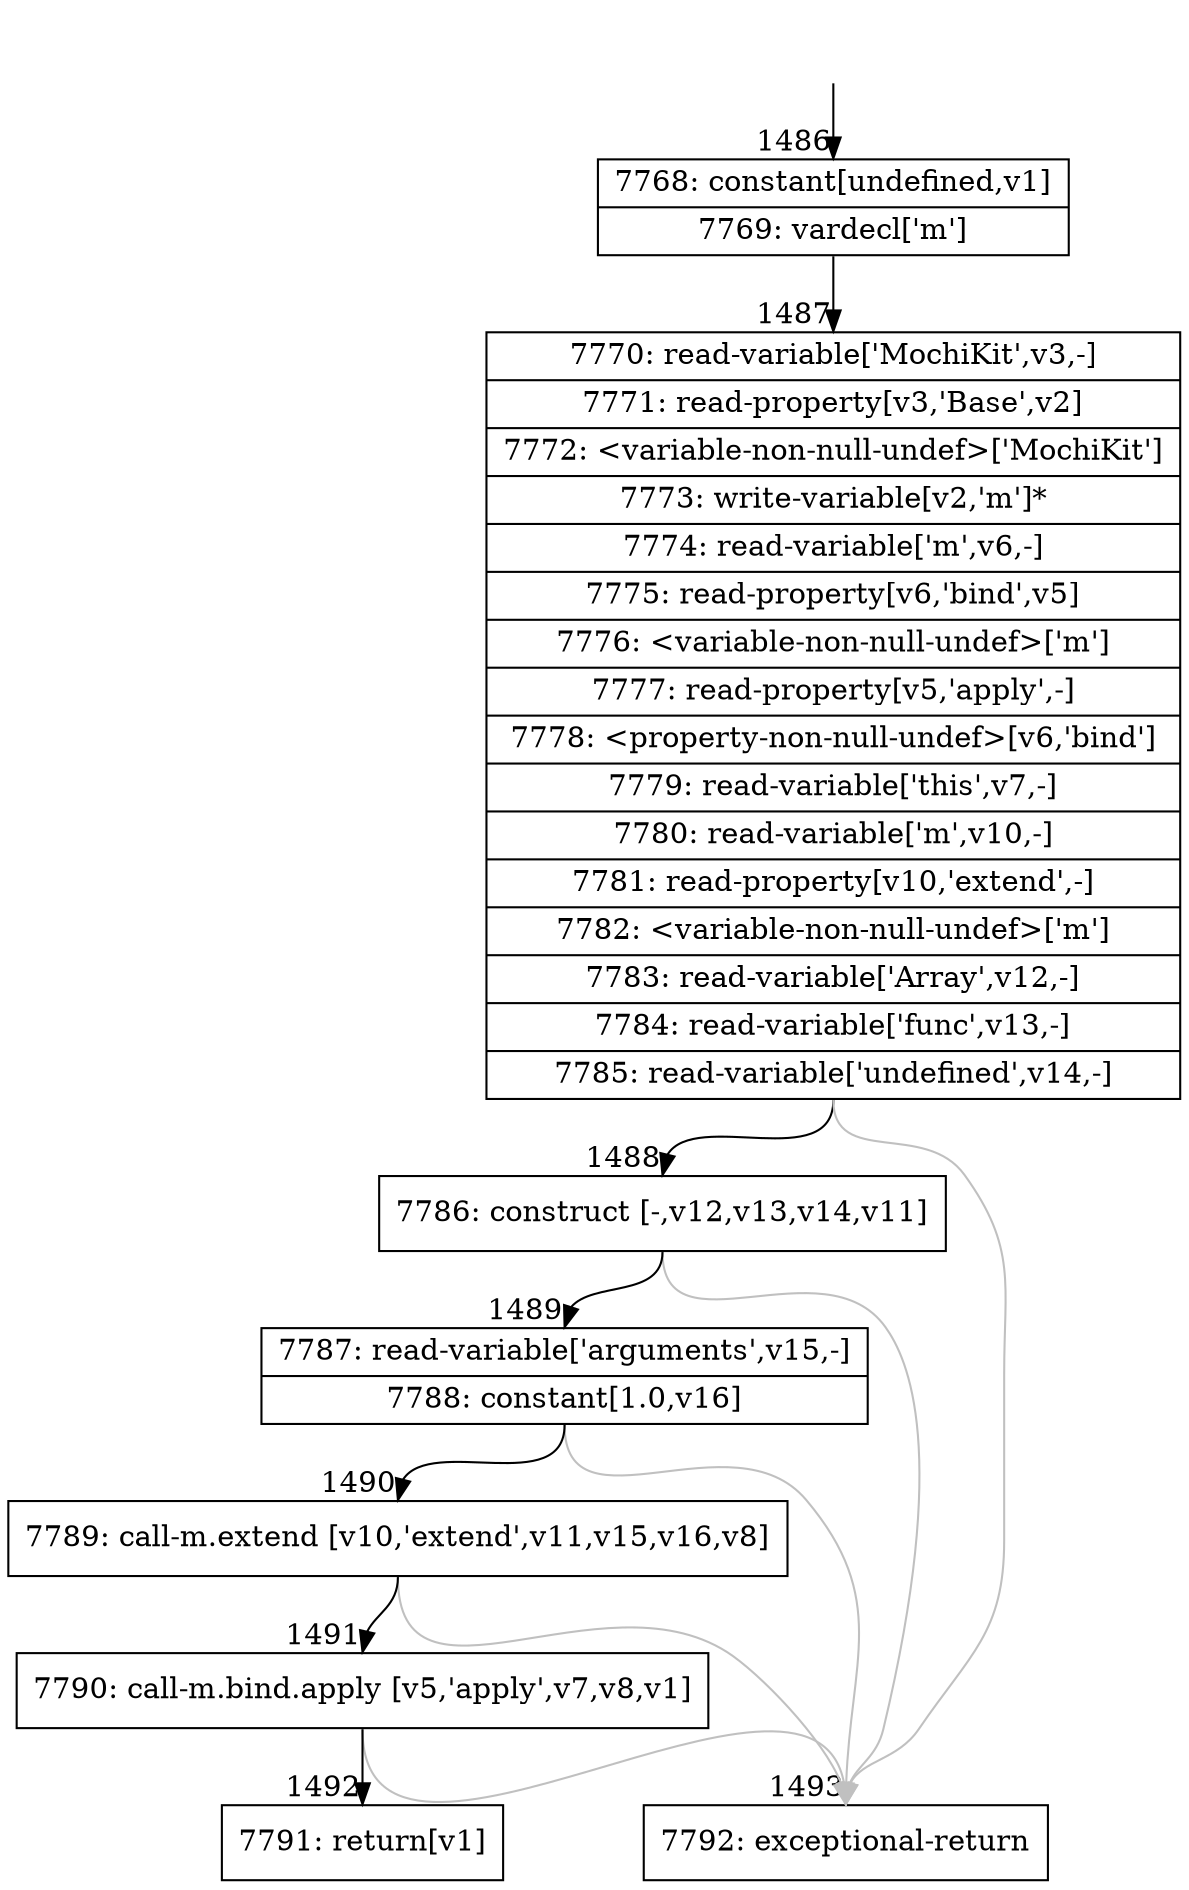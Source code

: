 digraph {
rankdir="TD"
BB_entry102[shape=none,label=""];
BB_entry102 -> BB1486 [tailport=s, headport=n, headlabel="    1486"]
BB1486 [shape=record label="{7768: constant[undefined,v1]|7769: vardecl['m']}" ] 
BB1486 -> BB1487 [tailport=s, headport=n, headlabel="      1487"]
BB1487 [shape=record label="{7770: read-variable['MochiKit',v3,-]|7771: read-property[v3,'Base',v2]|7772: \<variable-non-null-undef\>['MochiKit']|7773: write-variable[v2,'m']*|7774: read-variable['m',v6,-]|7775: read-property[v6,'bind',v5]|7776: \<variable-non-null-undef\>['m']|7777: read-property[v5,'apply',-]|7778: \<property-non-null-undef\>[v6,'bind']|7779: read-variable['this',v7,-]|7780: read-variable['m',v10,-]|7781: read-property[v10,'extend',-]|7782: \<variable-non-null-undef\>['m']|7783: read-variable['Array',v12,-]|7784: read-variable['func',v13,-]|7785: read-variable['undefined',v14,-]}" ] 
BB1487 -> BB1488 [tailport=s, headport=n, headlabel="      1488"]
BB1487 -> BB1493 [tailport=s, headport=n, color=gray, headlabel="      1493"]
BB1488 [shape=record label="{7786: construct [-,v12,v13,v14,v11]}" ] 
BB1488 -> BB1489 [tailport=s, headport=n, headlabel="      1489"]
BB1488 -> BB1493 [tailport=s, headport=n, color=gray]
BB1489 [shape=record label="{7787: read-variable['arguments',v15,-]|7788: constant[1.0,v16]}" ] 
BB1489 -> BB1490 [tailport=s, headport=n, headlabel="      1490"]
BB1489 -> BB1493 [tailport=s, headport=n, color=gray]
BB1490 [shape=record label="{7789: call-m.extend [v10,'extend',v11,v15,v16,v8]}" ] 
BB1490 -> BB1491 [tailport=s, headport=n, headlabel="      1491"]
BB1490 -> BB1493 [tailport=s, headport=n, color=gray]
BB1491 [shape=record label="{7790: call-m.bind.apply [v5,'apply',v7,v8,v1]}" ] 
BB1491 -> BB1492 [tailport=s, headport=n, headlabel="      1492"]
BB1491 -> BB1493 [tailport=s, headport=n, color=gray]
BB1492 [shape=record label="{7791: return[v1]}" ] 
BB1493 [shape=record label="{7792: exceptional-return}" ] 
//#$~ 821
}
